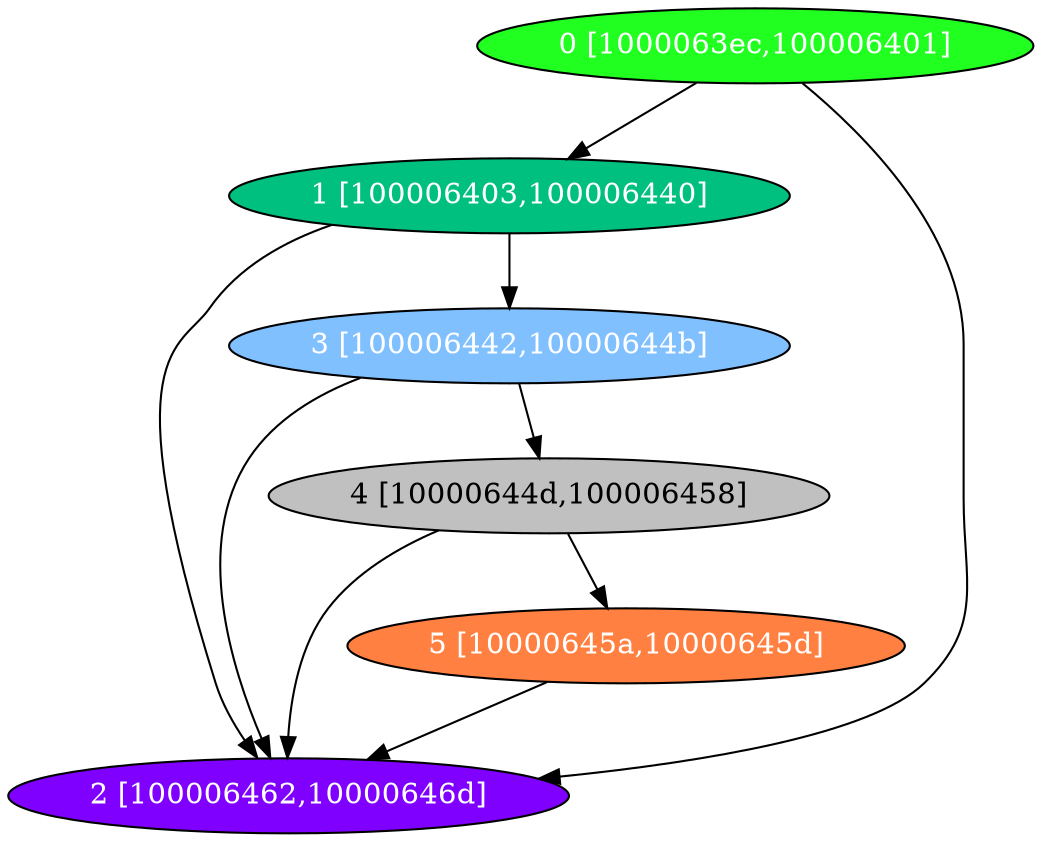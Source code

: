 diGraph gzip{
	gzip_0  [style=filled fillcolor="#20FF20" fontcolor="#ffffff" shape=oval label="0 [1000063ec,100006401]"]
	gzip_1  [style=filled fillcolor="#00C080" fontcolor="#ffffff" shape=oval label="1 [100006403,100006440]"]
	gzip_2  [style=filled fillcolor="#8000FF" fontcolor="#ffffff" shape=oval label="2 [100006462,10000646d]"]
	gzip_3  [style=filled fillcolor="#80C0FF" fontcolor="#ffffff" shape=oval label="3 [100006442,10000644b]"]
	gzip_4  [style=filled fillcolor="#C0C0C0" fontcolor="#000000" shape=oval label="4 [10000644d,100006458]"]
	gzip_5  [style=filled fillcolor="#FF8040" fontcolor="#ffffff" shape=oval label="5 [10000645a,10000645d]"]

	gzip_0 -> gzip_1
	gzip_0 -> gzip_2
	gzip_1 -> gzip_2
	gzip_1 -> gzip_3
	gzip_3 -> gzip_2
	gzip_3 -> gzip_4
	gzip_4 -> gzip_2
	gzip_4 -> gzip_5
	gzip_5 -> gzip_2
}